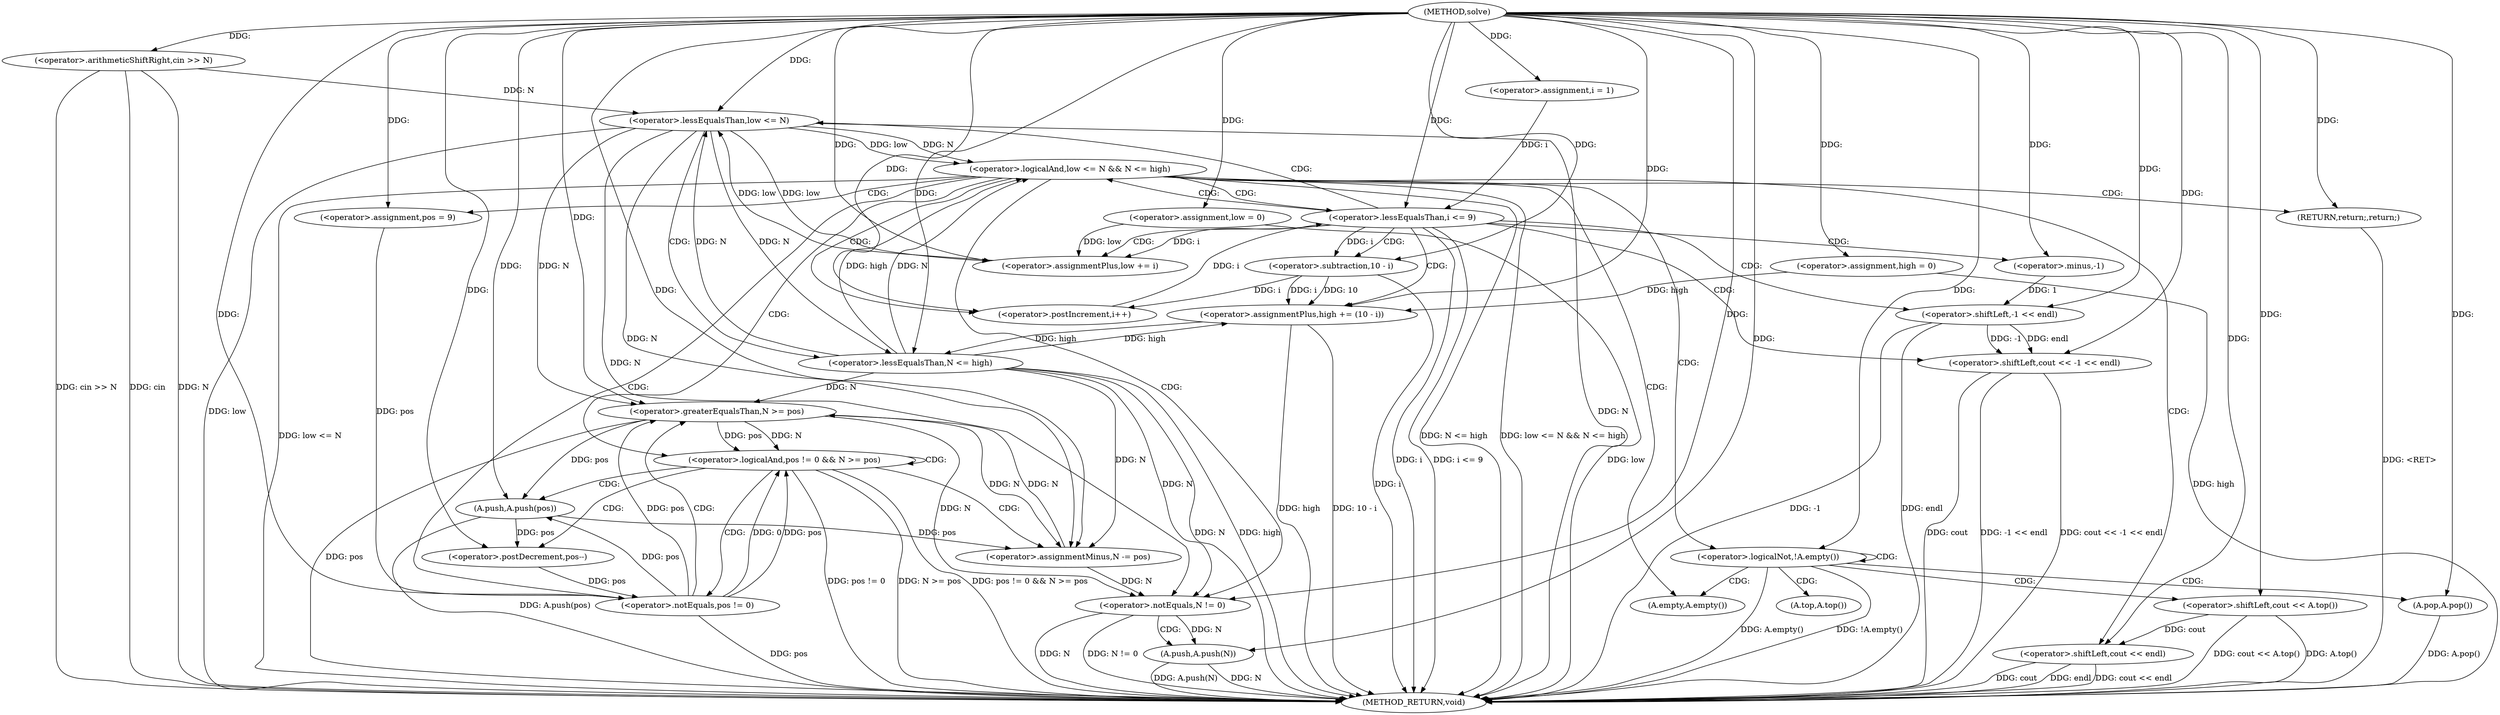 digraph "solve" {  
"1000125" [label = "(METHOD,solve)" ]
"1000212" [label = "(METHOD_RETURN,void)" ]
"1000129" [label = "(<operator>.arithmeticShiftRight,cin >> N)" ]
"1000133" [label = "(<operator>.assignment,low = 0)" ]
"1000137" [label = "(<operator>.assignment,high = 0)" ]
"1000206" [label = "(<operator>.shiftLeft,cout << -1 << endl)" ]
"1000142" [label = "(<operator>.assignment,i = 1)" ]
"1000145" [label = "(<operator>.lessEqualsThan,i <= 9)" ]
"1000148" [label = "(<operator>.postIncrement,i++)" ]
"1000151" [label = "(<operator>.assignmentPlus,low += i)" ]
"1000154" [label = "(<operator>.assignmentPlus,high += (10 - i))" ]
"1000208" [label = "(<operator>.shiftLeft,-1 << endl)" ]
"1000160" [label = "(<operator>.logicalAnd,low <= N && N <= high)" ]
"1000209" [label = "(<operator>.minus,-1)" ]
"1000156" [label = "(<operator>.subtraction,10 - i)" ]
"1000169" [label = "(<operator>.assignment,pos = 9)" ]
"1000202" [label = "(<operator>.shiftLeft,cout << endl)" ]
"1000205" [label = "(RETURN,return;,return;)" ]
"1000161" [label = "(<operator>.lessEqualsThan,low <= N)" ]
"1000164" [label = "(<operator>.lessEqualsThan,N <= high)" ]
"1000173" [label = "(<operator>.logicalAnd,pos != 0 && N >= pos)" ]
"1000189" [label = "(<operator>.notEquals,N != 0)" ]
"1000192" [label = "(A.push,A.push(N))" ]
"1000195" [label = "(<operator>.logicalNot,!A.empty())" ]
"1000181" [label = "(A.push,A.push(pos))" ]
"1000183" [label = "(<operator>.assignmentMinus,N -= pos)" ]
"1000186" [label = "(<operator>.postDecrement,pos--)" ]
"1000198" [label = "(<operator>.shiftLeft,cout << A.top())" ]
"1000201" [label = "(A.pop,A.pop())" ]
"1000174" [label = "(<operator>.notEquals,pos != 0)" ]
"1000177" [label = "(<operator>.greaterEqualsThan,N >= pos)" ]
"1000196" [label = "(A.empty,A.empty())" ]
"1000200" [label = "(A.top,A.top())" ]
  "1000205" -> "1000212"  [ label = "DDG: <RET>"] 
  "1000129" -> "1000212"  [ label = "DDG: N"] 
  "1000129" -> "1000212"  [ label = "DDG: cin >> N"] 
  "1000133" -> "1000212"  [ label = "DDG: low"] 
  "1000137" -> "1000212"  [ label = "DDG: high"] 
  "1000145" -> "1000212"  [ label = "DDG: i"] 
  "1000145" -> "1000212"  [ label = "DDG: i <= 9"] 
  "1000206" -> "1000212"  [ label = "DDG: cout"] 
  "1000208" -> "1000212"  [ label = "DDG: -1"] 
  "1000208" -> "1000212"  [ label = "DDG: endl"] 
  "1000206" -> "1000212"  [ label = "DDG: -1 << endl"] 
  "1000206" -> "1000212"  [ label = "DDG: cout << -1 << endl"] 
  "1000154" -> "1000212"  [ label = "DDG: high"] 
  "1000156" -> "1000212"  [ label = "DDG: i"] 
  "1000154" -> "1000212"  [ label = "DDG: 10 - i"] 
  "1000161" -> "1000212"  [ label = "DDG: low"] 
  "1000161" -> "1000212"  [ label = "DDG: N"] 
  "1000160" -> "1000212"  [ label = "DDG: low <= N"] 
  "1000164" -> "1000212"  [ label = "DDG: N"] 
  "1000164" -> "1000212"  [ label = "DDG: high"] 
  "1000160" -> "1000212"  [ label = "DDG: N <= high"] 
  "1000160" -> "1000212"  [ label = "DDG: low <= N && N <= high"] 
  "1000174" -> "1000212"  [ label = "DDG: pos"] 
  "1000173" -> "1000212"  [ label = "DDG: pos != 0"] 
  "1000177" -> "1000212"  [ label = "DDG: pos"] 
  "1000173" -> "1000212"  [ label = "DDG: N >= pos"] 
  "1000173" -> "1000212"  [ label = "DDG: pos != 0 && N >= pos"] 
  "1000189" -> "1000212"  [ label = "DDG: N"] 
  "1000189" -> "1000212"  [ label = "DDG: N != 0"] 
  "1000192" -> "1000212"  [ label = "DDG: N"] 
  "1000192" -> "1000212"  [ label = "DDG: A.push(N)"] 
  "1000195" -> "1000212"  [ label = "DDG: A.empty()"] 
  "1000195" -> "1000212"  [ label = "DDG: !A.empty()"] 
  "1000202" -> "1000212"  [ label = "DDG: cout"] 
  "1000202" -> "1000212"  [ label = "DDG: endl"] 
  "1000202" -> "1000212"  [ label = "DDG: cout << endl"] 
  "1000198" -> "1000212"  [ label = "DDG: A.top()"] 
  "1000198" -> "1000212"  [ label = "DDG: cout << A.top()"] 
  "1000201" -> "1000212"  [ label = "DDG: A.pop()"] 
  "1000181" -> "1000212"  [ label = "DDG: A.push(pos)"] 
  "1000129" -> "1000212"  [ label = "DDG: cin"] 
  "1000125" -> "1000133"  [ label = "DDG: "] 
  "1000125" -> "1000137"  [ label = "DDG: "] 
  "1000125" -> "1000129"  [ label = "DDG: "] 
  "1000125" -> "1000142"  [ label = "DDG: "] 
  "1000125" -> "1000206"  [ label = "DDG: "] 
  "1000208" -> "1000206"  [ label = "DDG: -1"] 
  "1000208" -> "1000206"  [ label = "DDG: endl"] 
  "1000142" -> "1000145"  [ label = "DDG: i"] 
  "1000148" -> "1000145"  [ label = "DDG: i"] 
  "1000125" -> "1000145"  [ label = "DDG: "] 
  "1000156" -> "1000148"  [ label = "DDG: i"] 
  "1000125" -> "1000148"  [ label = "DDG: "] 
  "1000145" -> "1000151"  [ label = "DDG: i"] 
  "1000125" -> "1000151"  [ label = "DDG: "] 
  "1000156" -> "1000154"  [ label = "DDG: 10"] 
  "1000156" -> "1000154"  [ label = "DDG: i"] 
  "1000209" -> "1000208"  [ label = "DDG: 1"] 
  "1000125" -> "1000208"  [ label = "DDG: "] 
  "1000133" -> "1000151"  [ label = "DDG: low"] 
  "1000161" -> "1000151"  [ label = "DDG: low"] 
  "1000137" -> "1000154"  [ label = "DDG: high"] 
  "1000164" -> "1000154"  [ label = "DDG: high"] 
  "1000125" -> "1000154"  [ label = "DDG: "] 
  "1000125" -> "1000209"  [ label = "DDG: "] 
  "1000125" -> "1000156"  [ label = "DDG: "] 
  "1000145" -> "1000156"  [ label = "DDG: i"] 
  "1000161" -> "1000160"  [ label = "DDG: N"] 
  "1000161" -> "1000160"  [ label = "DDG: low"] 
  "1000164" -> "1000160"  [ label = "DDG: N"] 
  "1000164" -> "1000160"  [ label = "DDG: high"] 
  "1000125" -> "1000169"  [ label = "DDG: "] 
  "1000125" -> "1000205"  [ label = "DDG: "] 
  "1000151" -> "1000161"  [ label = "DDG: low"] 
  "1000125" -> "1000161"  [ label = "DDG: "] 
  "1000129" -> "1000161"  [ label = "DDG: N"] 
  "1000164" -> "1000161"  [ label = "DDG: N"] 
  "1000161" -> "1000164"  [ label = "DDG: N"] 
  "1000125" -> "1000164"  [ label = "DDG: "] 
  "1000154" -> "1000164"  [ label = "DDG: high"] 
  "1000198" -> "1000202"  [ label = "DDG: cout"] 
  "1000125" -> "1000202"  [ label = "DDG: "] 
  "1000174" -> "1000173"  [ label = "DDG: 0"] 
  "1000174" -> "1000173"  [ label = "DDG: pos"] 
  "1000177" -> "1000173"  [ label = "DDG: pos"] 
  "1000177" -> "1000173"  [ label = "DDG: N"] 
  "1000181" -> "1000183"  [ label = "DDG: pos"] 
  "1000125" -> "1000183"  [ label = "DDG: "] 
  "1000161" -> "1000189"  [ label = "DDG: N"] 
  "1000164" -> "1000189"  [ label = "DDG: N"] 
  "1000177" -> "1000189"  [ label = "DDG: N"] 
  "1000183" -> "1000189"  [ label = "DDG: N"] 
  "1000125" -> "1000189"  [ label = "DDG: "] 
  "1000189" -> "1000192"  [ label = "DDG: N"] 
  "1000125" -> "1000192"  [ label = "DDG: "] 
  "1000125" -> "1000195"  [ label = "DDG: "] 
  "1000125" -> "1000201"  [ label = "DDG: "] 
  "1000169" -> "1000174"  [ label = "DDG: pos"] 
  "1000186" -> "1000174"  [ label = "DDG: pos"] 
  "1000125" -> "1000174"  [ label = "DDG: "] 
  "1000161" -> "1000177"  [ label = "DDG: N"] 
  "1000164" -> "1000177"  [ label = "DDG: N"] 
  "1000183" -> "1000177"  [ label = "DDG: N"] 
  "1000125" -> "1000177"  [ label = "DDG: "] 
  "1000174" -> "1000177"  [ label = "DDG: pos"] 
  "1000174" -> "1000181"  [ label = "DDG: pos"] 
  "1000177" -> "1000181"  [ label = "DDG: pos"] 
  "1000125" -> "1000181"  [ label = "DDG: "] 
  "1000161" -> "1000183"  [ label = "DDG: N"] 
  "1000164" -> "1000183"  [ label = "DDG: N"] 
  "1000177" -> "1000183"  [ label = "DDG: N"] 
  "1000125" -> "1000186"  [ label = "DDG: "] 
  "1000181" -> "1000186"  [ label = "DDG: pos"] 
  "1000125" -> "1000198"  [ label = "DDG: "] 
  "1000145" -> "1000156"  [ label = "CDG: "] 
  "1000145" -> "1000161"  [ label = "CDG: "] 
  "1000145" -> "1000208"  [ label = "CDG: "] 
  "1000145" -> "1000206"  [ label = "CDG: "] 
  "1000145" -> "1000154"  [ label = "CDG: "] 
  "1000145" -> "1000151"  [ label = "CDG: "] 
  "1000145" -> "1000160"  [ label = "CDG: "] 
  "1000145" -> "1000209"  [ label = "CDG: "] 
  "1000160" -> "1000174"  [ label = "CDG: "] 
  "1000160" -> "1000195"  [ label = "CDG: "] 
  "1000160" -> "1000148"  [ label = "CDG: "] 
  "1000160" -> "1000189"  [ label = "CDG: "] 
  "1000160" -> "1000169"  [ label = "CDG: "] 
  "1000160" -> "1000196"  [ label = "CDG: "] 
  "1000160" -> "1000205"  [ label = "CDG: "] 
  "1000160" -> "1000173"  [ label = "CDG: "] 
  "1000160" -> "1000202"  [ label = "CDG: "] 
  "1000160" -> "1000145"  [ label = "CDG: "] 
  "1000161" -> "1000164"  [ label = "CDG: "] 
  "1000173" -> "1000174"  [ label = "CDG: "] 
  "1000173" -> "1000186"  [ label = "CDG: "] 
  "1000173" -> "1000183"  [ label = "CDG: "] 
  "1000173" -> "1000173"  [ label = "CDG: "] 
  "1000173" -> "1000181"  [ label = "CDG: "] 
  "1000189" -> "1000192"  [ label = "CDG: "] 
  "1000195" -> "1000200"  [ label = "CDG: "] 
  "1000195" -> "1000195"  [ label = "CDG: "] 
  "1000195" -> "1000196"  [ label = "CDG: "] 
  "1000195" -> "1000201"  [ label = "CDG: "] 
  "1000195" -> "1000198"  [ label = "CDG: "] 
  "1000174" -> "1000177"  [ label = "CDG: "] 
}
